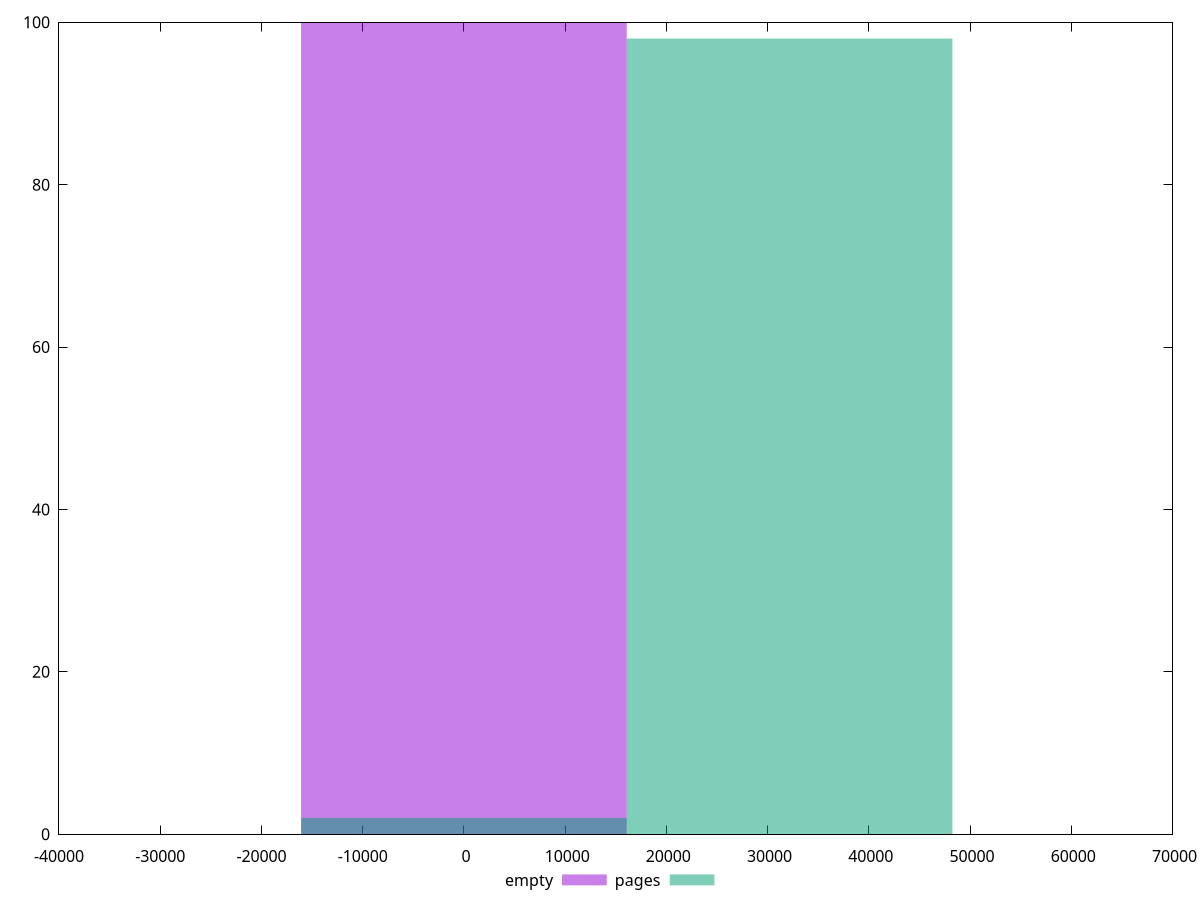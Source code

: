 reset
set terminal svg size 640, 500 enhanced background rgb 'white'
set output "reprap/uses-webp-images/comparison/histogram/0_vs_1.svg"

$empty <<EOF
0 100
EOF

$pages <<EOF
0 2
32170.85404894433 98
EOF

set key outside below
set boxwidth 32170.85404894433
set yrange [0:100]
set style fill transparent solid 0.5 noborder

plot \
  $empty title "empty" with boxes, \
  $pages title "pages" with boxes, \


reset